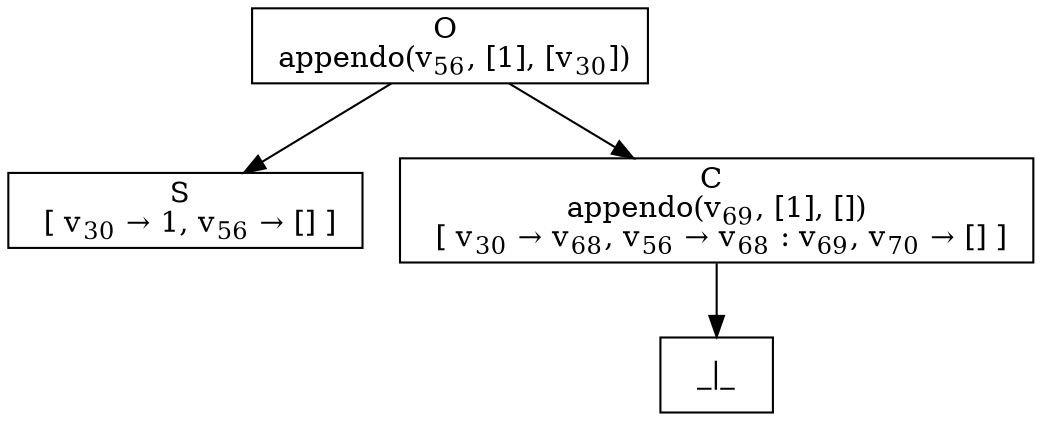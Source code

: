 digraph {
    graph [rankdir=TB
          ,bgcolor=transparent];
    node [shape=box
         ,fillcolor=white
         ,style=filled];
    0 [label=<O <BR/> appendo(v<SUB>56</SUB>, [1], [v<SUB>30</SUB>])>];
    1 [label=<S <BR/>  [ v<SUB>30</SUB> &rarr; 1, v<SUB>56</SUB> &rarr; [] ] >];
    2 [label=<C <BR/> appendo(v<SUB>69</SUB>, [1], []) <BR/>  [ v<SUB>30</SUB> &rarr; v<SUB>68</SUB>, v<SUB>56</SUB> &rarr; v<SUB>68</SUB> : v<SUB>69</SUB>, v<SUB>70</SUB> &rarr; [] ] >];
    3 [label=<_|_>];
    0 -> 1 [label=""];
    0 -> 2 [label=""];
    2 -> 3 [label=""];
}